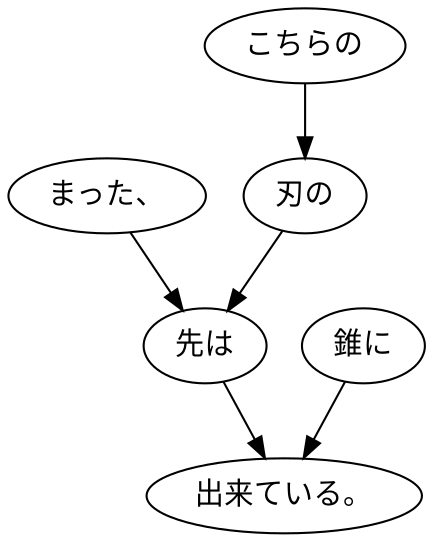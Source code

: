 digraph graph3492 {
	node0 [label="まった、"];
	node1 [label="こちらの"];
	node2 [label="刃の"];
	node3 [label="先は"];
	node4 [label="錐に"];
	node5 [label="出来ている。"];
	node0 -> node3;
	node1 -> node2;
	node2 -> node3;
	node3 -> node5;
	node4 -> node5;
}
